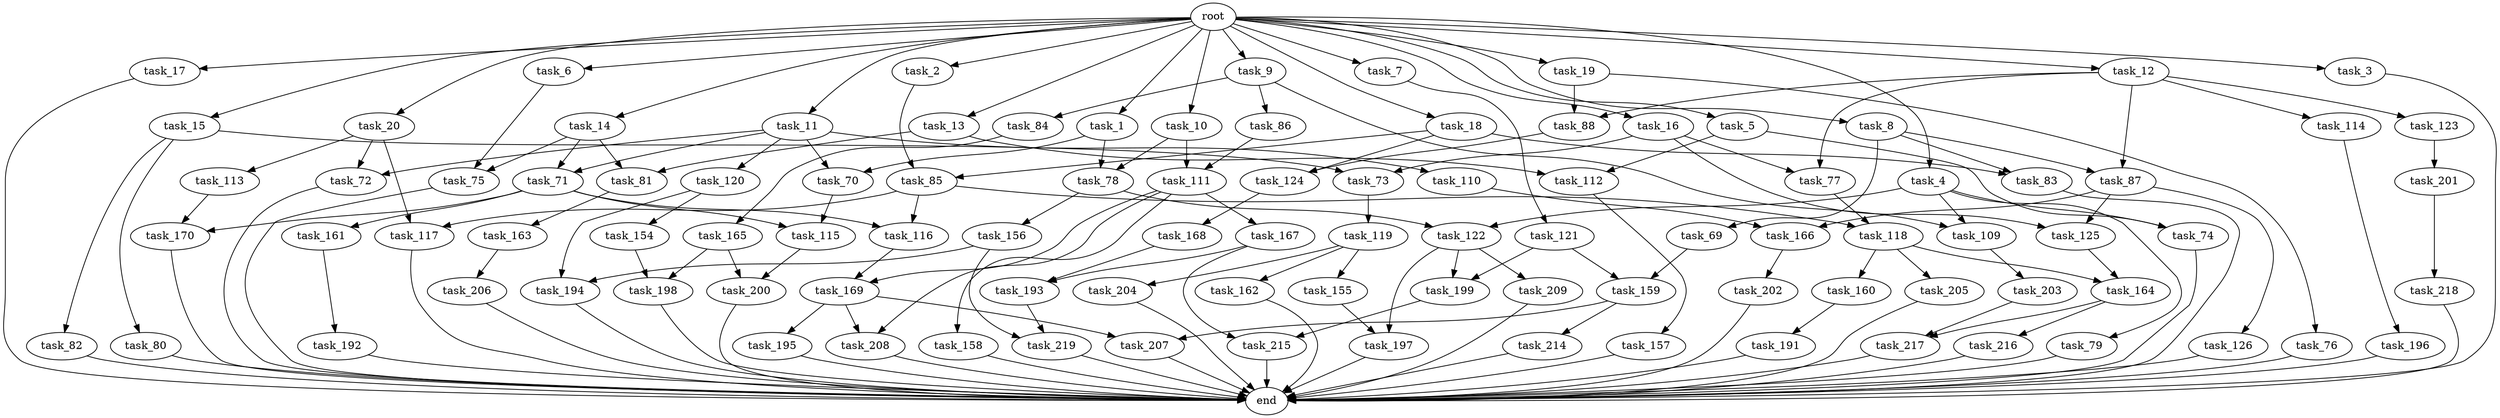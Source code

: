 digraph G {
  task_11 [size="2.048000"];
  task_168 [size="274877906.944000"];
  task_195 [size="68719476.736000"];
  task_17 [size="2.048000"];
  task_219 [size="429496729.600000"];
  task_86 [size="68719476.736000"];
  task_217 [size="2010044694.528000"];
  task_126 [size="841813590.016000"];
  task_69 [size="1717986918.400000"];
  task_87 [size="2817498546.176000"];
  task_155 [size="154618822.656000"];
  task_109 [size="343597383.680000"];
  task_199 [size="893353197.568000"];
  task_73 [size="996432412.672000"];
  task_200 [size="1168231104.512000"];
  task_197 [size="704374636.544000"];
  task_113 [size="1717986918.400000"];
  task_7 [size="2.048000"];
  task_79 [size="274877906.944000"];
  task_214 [size="429496729.600000"];
  task_157 [size="274877906.944000"];
  task_205 [size="1391569403.904000"];
  task_216 [size="1391569403.904000"];
  task_115 [size="2783138807.808000"];
  task_75 [size="2817498546.176000"];
  task_202 [size="154618822.656000"];
  task_206 [size="154618822.656000"];
  task_192 [size="274877906.944000"];
  task_203 [size="1717986918.400000"];
  task_119 [size="274877906.944000"];
  task_81 [size="1786706395.136000"];
  task_196 [size="154618822.656000"];
  task_112 [size="910533066.752000"];
  task_121 [size="68719476.736000"];
  task_83 [size="2559800508.416000"];
  task_198 [size="1717986918.400000"];
  task_170 [size="2010044694.528000"];
  task_80 [size="154618822.656000"];
  task_88 [size="1374389534.720000"];
  task_20 [size="2.048000"];
  task_14 [size="2.048000"];
  task_125 [size="1683627180.032000"];
  task_215 [size="1374389534.720000"];
  task_207 [size="498216206.336000"];
  task_158 [size="1391569403.904000"];
  task_15 [size="2.048000"];
  task_9 [size="2.048000"];
  task_111 [size="429496729.600000"];
  task_164 [size="2783138807.808000"];
  end [size="0.000000"];
  root [size="0.000000"];
  task_167 [size="1391569403.904000"];
  task_70 [size="1786706395.136000"];
  task_161 [size="1391569403.904000"];
  task_218 [size="1717986918.400000"];
  task_165 [size="68719476.736000"];
  task_4 [size="2.048000"];
  task_84 [size="68719476.736000"];
  task_78 [size="343597383.680000"];
  task_19 [size="2.048000"];
  task_13 [size="2.048000"];
  task_85 [size="1460288880.640000"];
  task_194 [size="1116691496.960000"];
  task_120 [size="1717986918.400000"];
  task_5 [size="2.048000"];
  task_169 [size="2783138807.808000"];
  task_204 [size="154618822.656000"];
  task_154 [size="841813590.016000"];
  task_124 [size="996432412.672000"];
  task_6 [size="2.048000"];
  task_122 [size="1374389534.720000"];
  task_116 [size="3109556322.304000"];
  task_16 [size="2.048000"];
  task_201 [size="274877906.944000"];
  task_3 [size="2.048000"];
  task_117 [size="3435973836.800000"];
  task_209 [size="274877906.944000"];
  task_166 [size="1683627180.032000"];
  task_10 [size="2.048000"];
  task_118 [size="3109556322.304000"];
  task_110 [size="1717986918.400000"];
  task_74 [size="1116691496.960000"];
  task_160 [size="1391569403.904000"];
  task_1 [size="2.048000"];
  task_208 [size="1460288880.640000"];
  task_159 [size="2336462209.024000"];
  task_156 [size="1099511627.776000"];
  task_2 [size="2.048000"];
  task_72 [size="3435973836.800000"];
  task_71 [size="3435973836.800000"];
  task_114 [size="1099511627.776000"];
  task_12 [size="2.048000"];
  task_8 [size="2.048000"];
  task_191 [size="154618822.656000"];
  task_163 [size="274877906.944000"];
  task_123 [size="1099511627.776000"];
  task_18 [size="2.048000"];
  task_82 [size="154618822.656000"];
  task_193 [size="1116691496.960000"];
  task_162 [size="154618822.656000"];
  task_77 [size="1941325217.792000"];
  task_76 [size="274877906.944000"];

  task_11 -> task_70 [size="838860800.000000"];
  task_11 -> task_72 [size="838860800.000000"];
  task_11 -> task_71 [size="838860800.000000"];
  task_11 -> task_120 [size="838860800.000000"];
  task_11 -> task_110 [size="838860800.000000"];
  task_168 -> task_193 [size="411041792.000000"];
  task_195 -> end [size="1.000000"];
  task_17 -> end [size="1.000000"];
  task_219 -> end [size="1.000000"];
  task_86 -> task_111 [size="75497472.000000"];
  task_217 -> end [size="1.000000"];
  task_126 -> end [size="1.000000"];
  task_69 -> task_159 [size="838860800.000000"];
  task_87 -> task_166 [size="411041792.000000"];
  task_87 -> task_125 [size="411041792.000000"];
  task_87 -> task_126 [size="411041792.000000"];
  task_155 -> task_197 [size="209715200.000000"];
  task_109 -> task_203 [size="838860800.000000"];
  task_199 -> task_215 [size="536870912.000000"];
  task_73 -> task_119 [size="134217728.000000"];
  task_200 -> end [size="1.000000"];
  task_197 -> end [size="1.000000"];
  task_113 -> task_170 [size="301989888.000000"];
  task_7 -> task_121 [size="33554432.000000"];
  task_79 -> end [size="1.000000"];
  task_214 -> end [size="1.000000"];
  task_157 -> end [size="1.000000"];
  task_205 -> end [size="1.000000"];
  task_216 -> end [size="1.000000"];
  task_115 -> task_200 [size="33554432.000000"];
  task_75 -> end [size="1.000000"];
  task_202 -> end [size="1.000000"];
  task_206 -> end [size="1.000000"];
  task_192 -> end [size="1.000000"];
  task_203 -> task_217 [size="301989888.000000"];
  task_119 -> task_155 [size="75497472.000000"];
  task_119 -> task_162 [size="75497472.000000"];
  task_119 -> task_204 [size="75497472.000000"];
  task_81 -> task_163 [size="134217728.000000"];
  task_196 -> end [size="1.000000"];
  task_112 -> task_157 [size="134217728.000000"];
  task_121 -> task_199 [size="301989888.000000"];
  task_121 -> task_159 [size="301989888.000000"];
  task_83 -> end [size="1.000000"];
  task_198 -> end [size="1.000000"];
  task_170 -> end [size="1.000000"];
  task_80 -> end [size="1.000000"];
  task_88 -> task_124 [size="75497472.000000"];
  task_20 -> task_113 [size="838860800.000000"];
  task_20 -> task_72 [size="838860800.000000"];
  task_20 -> task_117 [size="838860800.000000"];
  task_14 -> task_75 [size="838860800.000000"];
  task_14 -> task_81 [size="838860800.000000"];
  task_14 -> task_71 [size="838860800.000000"];
  task_125 -> task_164 [size="679477248.000000"];
  task_215 -> end [size="1.000000"];
  task_207 -> end [size="1.000000"];
  task_158 -> end [size="1.000000"];
  task_15 -> task_82 [size="75497472.000000"];
  task_15 -> task_73 [size="75497472.000000"];
  task_15 -> task_80 [size="75497472.000000"];
  task_9 -> task_109 [size="33554432.000000"];
  task_9 -> task_84 [size="33554432.000000"];
  task_9 -> task_86 [size="33554432.000000"];
  task_111 -> task_169 [size="679477248.000000"];
  task_111 -> task_167 [size="679477248.000000"];
  task_111 -> task_158 [size="679477248.000000"];
  task_111 -> task_208 [size="679477248.000000"];
  task_164 -> task_216 [size="679477248.000000"];
  task_164 -> task_217 [size="679477248.000000"];
  root -> task_15 [size="1.000000"];
  root -> task_16 [size="1.000000"];
  root -> task_5 [size="1.000000"];
  root -> task_11 [size="1.000000"];
  root -> task_3 [size="1.000000"];
  root -> task_20 [size="1.000000"];
  root -> task_12 [size="1.000000"];
  root -> task_8 [size="1.000000"];
  root -> task_6 [size="1.000000"];
  root -> task_17 [size="1.000000"];
  root -> task_7 [size="1.000000"];
  root -> task_10 [size="1.000000"];
  root -> task_1 [size="1.000000"];
  root -> task_4 [size="1.000000"];
  root -> task_2 [size="1.000000"];
  root -> task_19 [size="1.000000"];
  root -> task_13 [size="1.000000"];
  root -> task_14 [size="1.000000"];
  root -> task_9 [size="1.000000"];
  root -> task_18 [size="1.000000"];
  task_167 -> task_215 [size="134217728.000000"];
  task_167 -> task_193 [size="134217728.000000"];
  task_70 -> task_115 [size="679477248.000000"];
  task_161 -> task_192 [size="134217728.000000"];
  task_218 -> end [size="1.000000"];
  task_165 -> task_198 [size="536870912.000000"];
  task_165 -> task_200 [size="536870912.000000"];
  task_4 -> task_109 [size="134217728.000000"];
  task_4 -> task_122 [size="134217728.000000"];
  task_4 -> task_79 [size="134217728.000000"];
  task_4 -> task_74 [size="134217728.000000"];
  task_84 -> task_165 [size="33554432.000000"];
  task_78 -> task_122 [size="536870912.000000"];
  task_78 -> task_156 [size="536870912.000000"];
  task_19 -> task_76 [size="134217728.000000"];
  task_19 -> task_88 [size="134217728.000000"];
  task_13 -> task_112 [size="33554432.000000"];
  task_13 -> task_81 [size="33554432.000000"];
  task_85 -> task_118 [size="838860800.000000"];
  task_85 -> task_116 [size="838860800.000000"];
  task_85 -> task_117 [size="838860800.000000"];
  task_194 -> end [size="1.000000"];
  task_120 -> task_154 [size="411041792.000000"];
  task_120 -> task_194 [size="411041792.000000"];
  task_5 -> task_112 [size="411041792.000000"];
  task_5 -> task_74 [size="411041792.000000"];
  task_169 -> task_207 [size="33554432.000000"];
  task_169 -> task_195 [size="33554432.000000"];
  task_169 -> task_208 [size="33554432.000000"];
  task_204 -> end [size="1.000000"];
  task_154 -> task_198 [size="301989888.000000"];
  task_124 -> task_168 [size="134217728.000000"];
  task_6 -> task_75 [size="536870912.000000"];
  task_122 -> task_197 [size="134217728.000000"];
  task_122 -> task_209 [size="134217728.000000"];
  task_122 -> task_199 [size="134217728.000000"];
  task_116 -> task_169 [size="679477248.000000"];
  task_16 -> task_73 [size="411041792.000000"];
  task_16 -> task_77 [size="411041792.000000"];
  task_16 -> task_125 [size="411041792.000000"];
  task_201 -> task_218 [size="838860800.000000"];
  task_3 -> end [size="1.000000"];
  task_117 -> end [size="1.000000"];
  task_209 -> end [size="1.000000"];
  task_166 -> task_202 [size="75497472.000000"];
  task_10 -> task_78 [size="134217728.000000"];
  task_10 -> task_111 [size="134217728.000000"];
  task_118 -> task_164 [size="679477248.000000"];
  task_118 -> task_205 [size="679477248.000000"];
  task_118 -> task_160 [size="679477248.000000"];
  task_110 -> task_166 [size="411041792.000000"];
  task_74 -> end [size="1.000000"];
  task_160 -> task_191 [size="75497472.000000"];
  task_1 -> task_78 [size="33554432.000000"];
  task_1 -> task_70 [size="33554432.000000"];
  task_208 -> end [size="1.000000"];
  task_159 -> task_214 [size="209715200.000000"];
  task_159 -> task_207 [size="209715200.000000"];
  task_156 -> task_219 [size="134217728.000000"];
  task_156 -> task_194 [size="134217728.000000"];
  task_2 -> task_85 [size="301989888.000000"];
  task_72 -> end [size="1.000000"];
  task_71 -> task_161 [size="679477248.000000"];
  task_71 -> task_116 [size="679477248.000000"];
  task_71 -> task_115 [size="679477248.000000"];
  task_71 -> task_170 [size="679477248.000000"];
  task_114 -> task_196 [size="75497472.000000"];
  task_12 -> task_114 [size="536870912.000000"];
  task_12 -> task_77 [size="536870912.000000"];
  task_12 -> task_88 [size="536870912.000000"];
  task_12 -> task_87 [size="536870912.000000"];
  task_12 -> task_123 [size="536870912.000000"];
  task_8 -> task_69 [size="838860800.000000"];
  task_8 -> task_87 [size="838860800.000000"];
  task_8 -> task_83 [size="838860800.000000"];
  task_191 -> end [size="1.000000"];
  task_163 -> task_206 [size="75497472.000000"];
  task_123 -> task_201 [size="134217728.000000"];
  task_18 -> task_124 [size="411041792.000000"];
  task_18 -> task_85 [size="411041792.000000"];
  task_18 -> task_83 [size="411041792.000000"];
  task_82 -> end [size="1.000000"];
  task_193 -> task_219 [size="75497472.000000"];
  task_162 -> end [size="1.000000"];
  task_77 -> task_118 [size="679477248.000000"];
  task_76 -> end [size="1.000000"];
}
